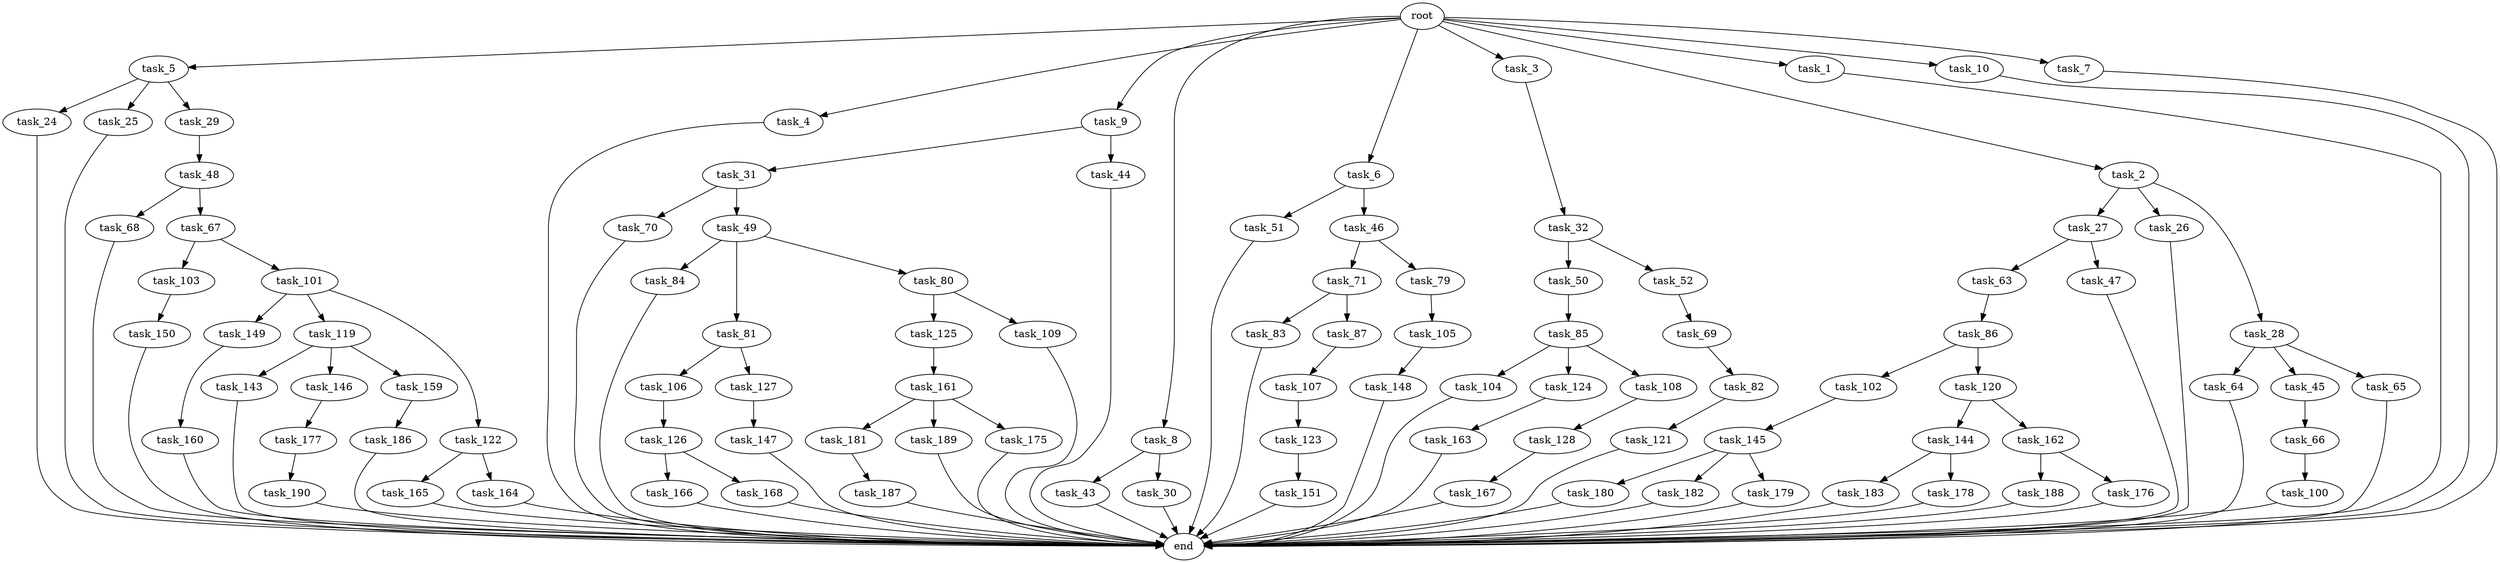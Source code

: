 digraph G {
  task_180 [size="3092376453.120000"];
  task_27 [size="3092376453.120000"];
  task_149 [size="1374389534.720000"];
  task_68 [size="1374389534.720000"];
  task_50 [size="4209067950.080000"];
  task_119 [size="1374389534.720000"];
  task_181 [size="1374389534.720000"];
  task_182 [size="3092376453.120000"];
  task_187 [size="2147483648.000000"];
  task_66 [size="8589934592.000000"];
  task_5 [size="10.240000"];
  task_4 [size="10.240000"];
  task_121 [size="1374389534.720000"];
  task_84 [size="343597383.680000"];
  task_81 [size="343597383.680000"];
  task_147 [size="6957847019.520000"];
  task_31 [size="2147483648.000000"];
  task_143 [size="8589934592.000000"];
  task_26 [size="3092376453.120000"];
  task_64 [size="5497558138.880000"];
  task_103 [size="3092376453.120000"];
  task_190 [size="1374389534.720000"];
  task_51 [size="1374389534.720000"];
  task_28 [size="3092376453.120000"];
  task_102 [size="3092376453.120000"];
  task_82 [size="5497558138.880000"];
  task_9 [size="10.240000"];
  task_44 [size="2147483648.000000"];
  task_150 [size="343597383.680000"];
  task_183 [size="773094113.280000"];
  root [size="0.000000"];
  task_8 [size="10.240000"];
  task_69 [size="2147483648.000000"];
  task_86 [size="5497558138.880000"];
  task_160 [size="4209067950.080000"];
  task_167 [size="6957847019.520000"];
  task_179 [size="3092376453.120000"];
  task_80 [size="343597383.680000"];
  task_166 [size="773094113.280000"];
  task_83 [size="8589934592.000000"];
  task_105 [size="8589934592.000000"];
  task_188 [size="6957847019.520000"];
  task_52 [size="4209067950.080000"];
  task_24 [size="343597383.680000"];
  task_85 [size="6957847019.520000"];
  task_168 [size="773094113.280000"];
  task_186 [size="5497558138.880000"];
  task_104 [size="1374389534.720000"];
  task_177 [size="5497558138.880000"];
  task_106 [size="8589934592.000000"];
  task_43 [size="2147483648.000000"];
  task_63 [size="343597383.680000"];
  task_6 [size="10.240000"];
  task_3 [size="10.240000"];
  task_125 [size="8589934592.000000"];
  end [size="0.000000"];
  task_144 [size="343597383.680000"];
  task_70 [size="773094113.280000"];
  task_148 [size="1374389534.720000"];
  task_176 [size="6957847019.520000"];
  task_71 [size="773094113.280000"];
  task_163 [size="2147483648.000000"];
  task_161 [size="2147483648.000000"];
  task_107 [size="6957847019.520000"];
  task_165 [size="343597383.680000"];
  task_30 [size="2147483648.000000"];
  task_79 [size="773094113.280000"];
  task_48 [size="4209067950.080000"];
  task_45 [size="5497558138.880000"];
  task_46 [size="1374389534.720000"];
  task_124 [size="1374389534.720000"];
  task_32 [size="2147483648.000000"];
  task_145 [size="2147483648.000000"];
  task_162 [size="343597383.680000"];
  task_2 [size="10.240000"];
  task_1 [size="10.240000"];
  task_25 [size="343597383.680000"];
  task_146 [size="8589934592.000000"];
  task_29 [size="343597383.680000"];
  task_123 [size="6957847019.520000"];
  task_87 [size="8589934592.000000"];
  task_109 [size="8589934592.000000"];
  task_122 [size="1374389534.720000"];
  task_178 [size="773094113.280000"];
  task_151 [size="773094113.280000"];
  task_164 [size="343597383.680000"];
  task_49 [size="773094113.280000"];
  task_10 [size="10.240000"];
  task_126 [size="1374389534.720000"];
  task_67 [size="1374389534.720000"];
  task_7 [size="10.240000"];
  task_127 [size="8589934592.000000"];
  task_189 [size="1374389534.720000"];
  task_128 [size="343597383.680000"];
  task_120 [size="3092376453.120000"];
  task_47 [size="343597383.680000"];
  task_100 [size="4209067950.080000"];
  task_108 [size="1374389534.720000"];
  task_101 [size="3092376453.120000"];
  task_159 [size="8589934592.000000"];
  task_175 [size="1374389534.720000"];
  task_65 [size="5497558138.880000"];

  task_180 -> end [size="1.000000"];
  task_27 -> task_63 [size="33554432.000000"];
  task_27 -> task_47 [size="33554432.000000"];
  task_149 -> task_160 [size="411041792.000000"];
  task_68 -> end [size="1.000000"];
  task_50 -> task_85 [size="679477248.000000"];
  task_119 -> task_146 [size="838860800.000000"];
  task_119 -> task_143 [size="838860800.000000"];
  task_119 -> task_159 [size="838860800.000000"];
  task_181 -> task_187 [size="209715200.000000"];
  task_182 -> end [size="1.000000"];
  task_187 -> end [size="1.000000"];
  task_66 -> task_100 [size="411041792.000000"];
  task_5 -> task_24 [size="33554432.000000"];
  task_5 -> task_29 [size="33554432.000000"];
  task_5 -> task_25 [size="33554432.000000"];
  task_4 -> end [size="1.000000"];
  task_121 -> end [size="1.000000"];
  task_84 -> end [size="1.000000"];
  task_81 -> task_127 [size="838860800.000000"];
  task_81 -> task_106 [size="838860800.000000"];
  task_147 -> end [size="1.000000"];
  task_31 -> task_49 [size="75497472.000000"];
  task_31 -> task_70 [size="75497472.000000"];
  task_143 -> end [size="1.000000"];
  task_26 -> end [size="1.000000"];
  task_64 -> end [size="1.000000"];
  task_103 -> task_150 [size="33554432.000000"];
  task_190 -> end [size="1.000000"];
  task_51 -> end [size="1.000000"];
  task_28 -> task_45 [size="536870912.000000"];
  task_28 -> task_65 [size="536870912.000000"];
  task_28 -> task_64 [size="536870912.000000"];
  task_102 -> task_145 [size="209715200.000000"];
  task_82 -> task_121 [size="134217728.000000"];
  task_9 -> task_31 [size="209715200.000000"];
  task_9 -> task_44 [size="209715200.000000"];
  task_44 -> end [size="1.000000"];
  task_150 -> end [size="1.000000"];
  task_183 -> end [size="1.000000"];
  root -> task_8 [size="1.000000"];
  root -> task_10 [size="1.000000"];
  root -> task_2 [size="1.000000"];
  root -> task_5 [size="1.000000"];
  root -> task_4 [size="1.000000"];
  root -> task_9 [size="1.000000"];
  root -> task_1 [size="1.000000"];
  root -> task_7 [size="1.000000"];
  root -> task_6 [size="1.000000"];
  root -> task_3 [size="1.000000"];
  task_8 -> task_30 [size="209715200.000000"];
  task_8 -> task_43 [size="209715200.000000"];
  task_69 -> task_82 [size="536870912.000000"];
  task_86 -> task_120 [size="301989888.000000"];
  task_86 -> task_102 [size="301989888.000000"];
  task_160 -> end [size="1.000000"];
  task_167 -> end [size="1.000000"];
  task_179 -> end [size="1.000000"];
  task_80 -> task_109 [size="838860800.000000"];
  task_80 -> task_125 [size="838860800.000000"];
  task_166 -> end [size="1.000000"];
  task_83 -> end [size="1.000000"];
  task_105 -> task_148 [size="134217728.000000"];
  task_188 -> end [size="1.000000"];
  task_52 -> task_69 [size="209715200.000000"];
  task_24 -> end [size="1.000000"];
  task_85 -> task_104 [size="134217728.000000"];
  task_85 -> task_108 [size="134217728.000000"];
  task_85 -> task_124 [size="134217728.000000"];
  task_168 -> end [size="1.000000"];
  task_186 -> end [size="1.000000"];
  task_104 -> end [size="1.000000"];
  task_177 -> task_190 [size="134217728.000000"];
  task_106 -> task_126 [size="134217728.000000"];
  task_43 -> end [size="1.000000"];
  task_63 -> task_86 [size="536870912.000000"];
  task_6 -> task_46 [size="134217728.000000"];
  task_6 -> task_51 [size="134217728.000000"];
  task_3 -> task_32 [size="209715200.000000"];
  task_125 -> task_161 [size="209715200.000000"];
  task_144 -> task_183 [size="75497472.000000"];
  task_144 -> task_178 [size="75497472.000000"];
  task_70 -> end [size="1.000000"];
  task_148 -> end [size="1.000000"];
  task_176 -> end [size="1.000000"];
  task_71 -> task_83 [size="838860800.000000"];
  task_71 -> task_87 [size="838860800.000000"];
  task_163 -> end [size="1.000000"];
  task_161 -> task_189 [size="134217728.000000"];
  task_161 -> task_175 [size="134217728.000000"];
  task_161 -> task_181 [size="134217728.000000"];
  task_107 -> task_123 [size="679477248.000000"];
  task_165 -> end [size="1.000000"];
  task_30 -> end [size="1.000000"];
  task_79 -> task_105 [size="838860800.000000"];
  task_48 -> task_67 [size="134217728.000000"];
  task_48 -> task_68 [size="134217728.000000"];
  task_45 -> task_66 [size="838860800.000000"];
  task_46 -> task_79 [size="75497472.000000"];
  task_46 -> task_71 [size="75497472.000000"];
  task_124 -> task_163 [size="209715200.000000"];
  task_32 -> task_50 [size="411041792.000000"];
  task_32 -> task_52 [size="411041792.000000"];
  task_145 -> task_182 [size="301989888.000000"];
  task_145 -> task_179 [size="301989888.000000"];
  task_145 -> task_180 [size="301989888.000000"];
  task_162 -> task_188 [size="679477248.000000"];
  task_162 -> task_176 [size="679477248.000000"];
  task_2 -> task_27 [size="301989888.000000"];
  task_2 -> task_28 [size="301989888.000000"];
  task_2 -> task_26 [size="301989888.000000"];
  task_1 -> end [size="1.000000"];
  task_25 -> end [size="1.000000"];
  task_146 -> task_177 [size="536870912.000000"];
  task_29 -> task_48 [size="411041792.000000"];
  task_123 -> task_151 [size="75497472.000000"];
  task_87 -> task_107 [size="679477248.000000"];
  task_109 -> end [size="1.000000"];
  task_122 -> task_164 [size="33554432.000000"];
  task_122 -> task_165 [size="33554432.000000"];
  task_178 -> end [size="1.000000"];
  task_151 -> end [size="1.000000"];
  task_164 -> end [size="1.000000"];
  task_49 -> task_84 [size="33554432.000000"];
  task_49 -> task_81 [size="33554432.000000"];
  task_49 -> task_80 [size="33554432.000000"];
  task_10 -> end [size="1.000000"];
  task_126 -> task_168 [size="75497472.000000"];
  task_126 -> task_166 [size="75497472.000000"];
  task_67 -> task_101 [size="301989888.000000"];
  task_67 -> task_103 [size="301989888.000000"];
  task_7 -> end [size="1.000000"];
  task_127 -> task_147 [size="679477248.000000"];
  task_189 -> end [size="1.000000"];
  task_128 -> task_167 [size="679477248.000000"];
  task_120 -> task_162 [size="33554432.000000"];
  task_120 -> task_144 [size="33554432.000000"];
  task_47 -> end [size="1.000000"];
  task_100 -> end [size="1.000000"];
  task_108 -> task_128 [size="33554432.000000"];
  task_101 -> task_149 [size="134217728.000000"];
  task_101 -> task_119 [size="134217728.000000"];
  task_101 -> task_122 [size="134217728.000000"];
  task_159 -> task_186 [size="536870912.000000"];
  task_175 -> end [size="1.000000"];
  task_65 -> end [size="1.000000"];
}
